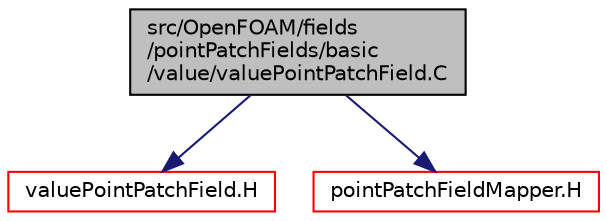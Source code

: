 digraph "src/OpenFOAM/fields/pointPatchFields/basic/value/valuePointPatchField.C"
{
  bgcolor="transparent";
  edge [fontname="Helvetica",fontsize="10",labelfontname="Helvetica",labelfontsize="10"];
  node [fontname="Helvetica",fontsize="10",shape=record];
  Node1 [label="src/OpenFOAM/fields\l/pointPatchFields/basic\l/value/valuePointPatchField.C",height=0.2,width=0.4,color="black", fillcolor="grey75", style="filled", fontcolor="black"];
  Node1 -> Node2 [color="midnightblue",fontsize="10",style="solid",fontname="Helvetica"];
  Node2 [label="valuePointPatchField.H",height=0.2,width=0.4,color="red",URL="$a08248.html"];
  Node1 -> Node3 [color="midnightblue",fontsize="10",style="solid",fontname="Helvetica"];
  Node3 [label="pointPatchFieldMapper.H",height=0.2,width=0.4,color="red",URL="$a08318.html"];
}
